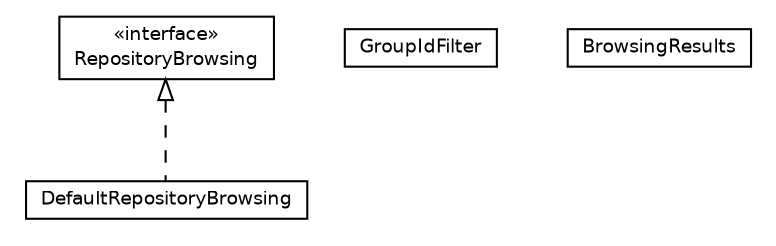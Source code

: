 #!/usr/local/bin/dot
#
# Class diagram 
# Generated by UmlGraph version 4.6 (http://www.spinellis.gr/sw/umlgraph)
#

digraph G {
	edge [fontname="Helvetica",fontsize=10,labelfontname="Helvetica",labelfontsize=10];
	node [fontname="Helvetica",fontsize=10,shape=plaintext];
	// org.apache.maven.archiva.database.browsing.RepositoryBrowsing
	c11821 [label=<<table border="0" cellborder="1" cellspacing="0" cellpadding="2" port="p" href="./RepositoryBrowsing.html">
		<tr><td><table border="0" cellspacing="0" cellpadding="1">
			<tr><td> &laquo;interface&raquo; </td></tr>
			<tr><td> RepositoryBrowsing </td></tr>
		</table></td></tr>
		</table>>, fontname="Helvetica", fontcolor="black", fontsize=9.0];
	// org.apache.maven.archiva.database.browsing.GroupIdFilter
	c11822 [label=<<table border="0" cellborder="1" cellspacing="0" cellpadding="2" port="p" href="./GroupIdFilter.html">
		<tr><td><table border="0" cellspacing="0" cellpadding="1">
			<tr><td> GroupIdFilter </td></tr>
		</table></td></tr>
		</table>>, fontname="Helvetica", fontcolor="black", fontsize=9.0];
	// org.apache.maven.archiva.database.browsing.DefaultRepositoryBrowsing
	c11823 [label=<<table border="0" cellborder="1" cellspacing="0" cellpadding="2" port="p" href="./DefaultRepositoryBrowsing.html">
		<tr><td><table border="0" cellspacing="0" cellpadding="1">
			<tr><td> DefaultRepositoryBrowsing </td></tr>
		</table></td></tr>
		</table>>, fontname="Helvetica", fontcolor="black", fontsize=9.0];
	// org.apache.maven.archiva.database.browsing.BrowsingResults
	c11824 [label=<<table border="0" cellborder="1" cellspacing="0" cellpadding="2" port="p" href="./BrowsingResults.html">
		<tr><td><table border="0" cellspacing="0" cellpadding="1">
			<tr><td> BrowsingResults </td></tr>
		</table></td></tr>
		</table>>, fontname="Helvetica", fontcolor="black", fontsize=9.0];
	//org.apache.maven.archiva.database.browsing.DefaultRepositoryBrowsing implements org.apache.maven.archiva.database.browsing.RepositoryBrowsing
	c11821:p -> c11823:p [dir=back,arrowtail=empty,style=dashed];
}

